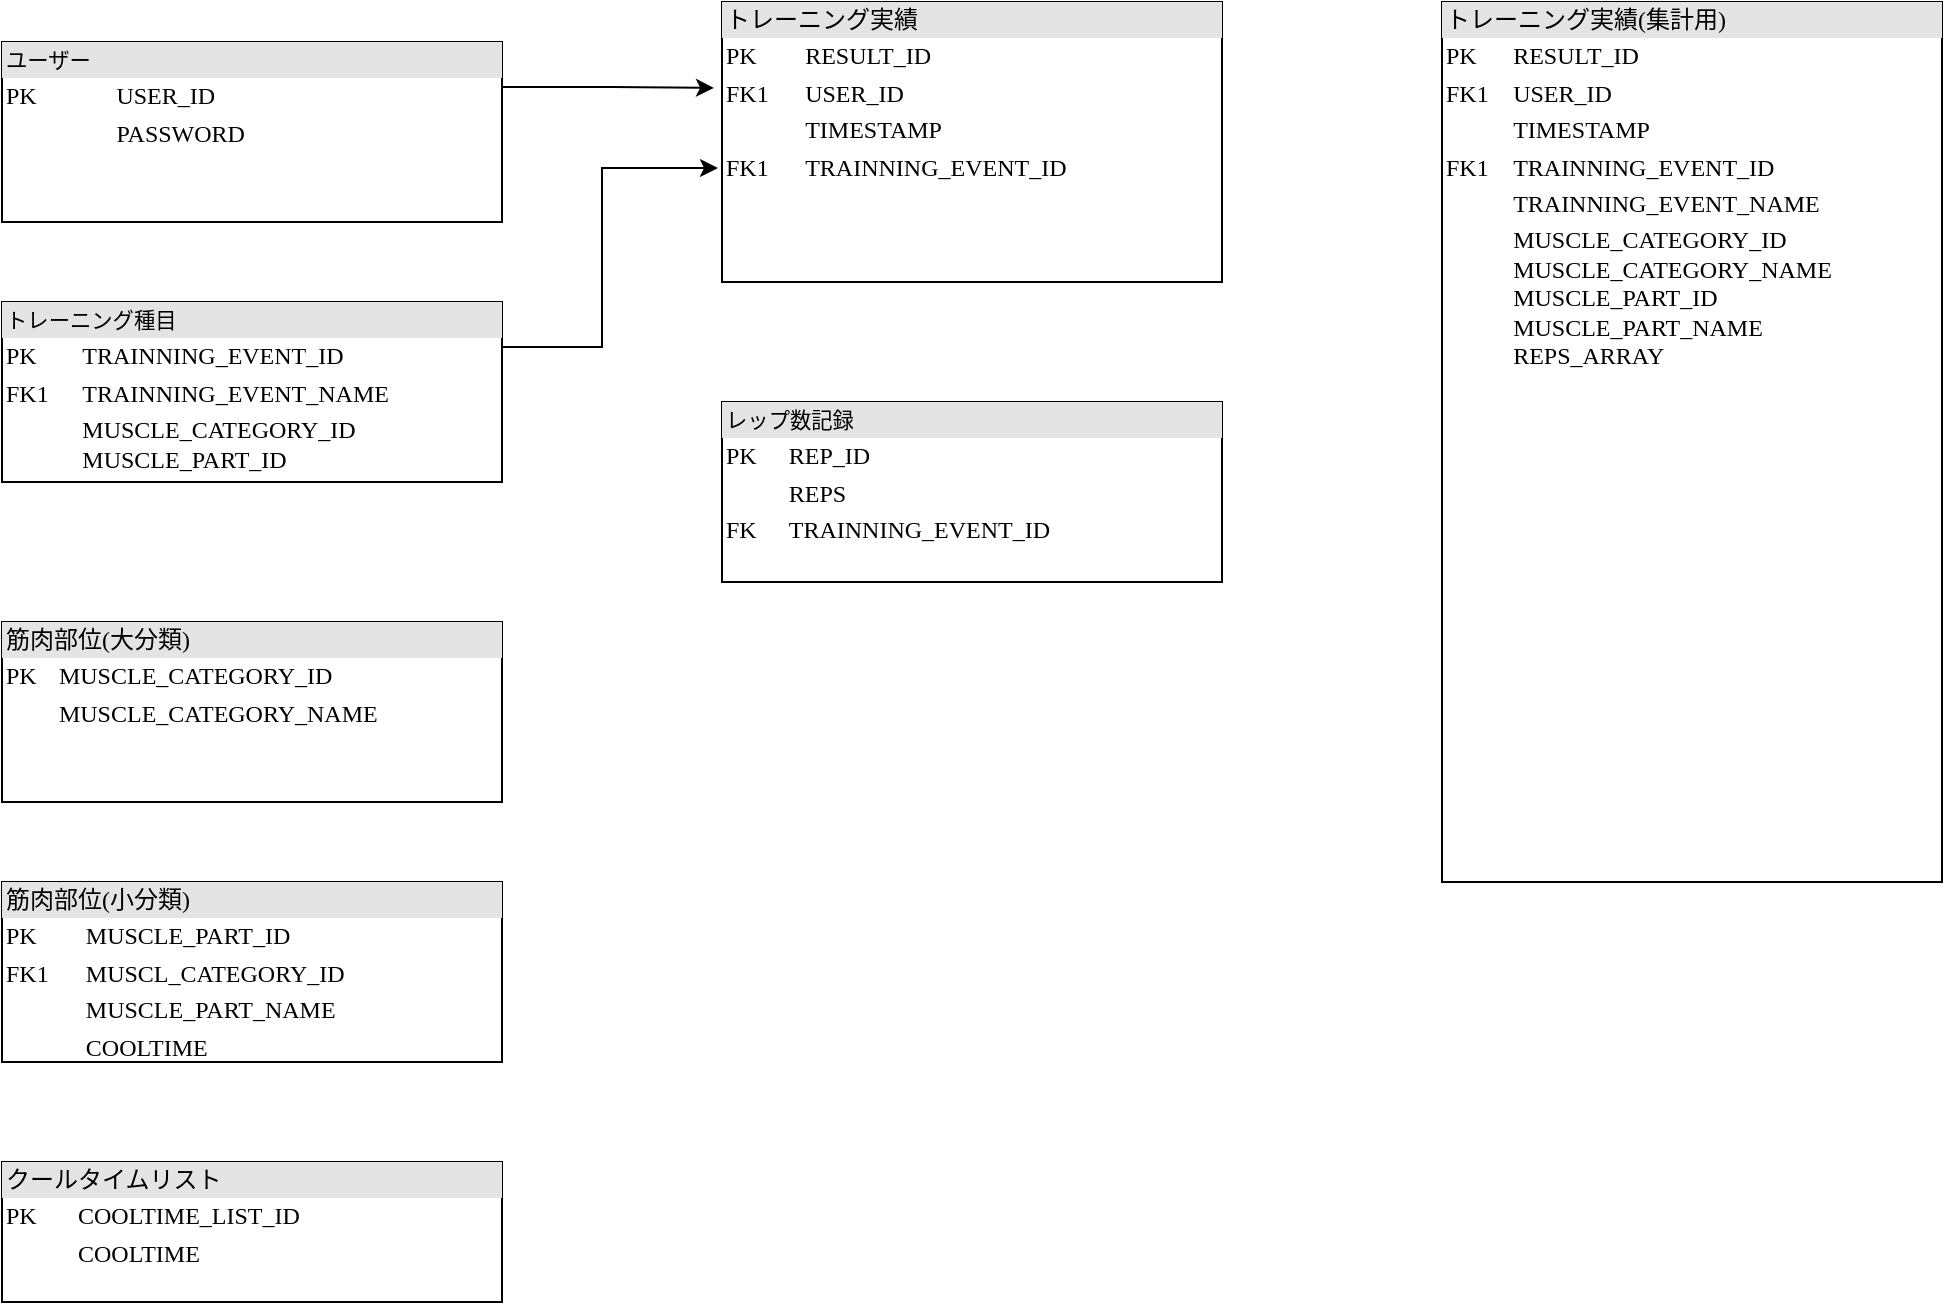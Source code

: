 <mxfile version="18.0.0" type="github">
  <diagram name="Page-1" id="2ca16b54-16f6-2749-3443-fa8db7711227">
    <mxGraphModel dx="1186" dy="538" grid="1" gridSize="10" guides="1" tooltips="1" connect="1" arrows="1" fold="1" page="1" pageScale="1" pageWidth="1100" pageHeight="850" background="none" math="0" shadow="0">
      <root>
        <mxCell id="0" />
        <mxCell id="1" parent="0" />
        <mxCell id="qDLrSInJ9qfWVH07xsCG-5" style="edgeStyle=orthogonalEdgeStyle;rounded=0;orthogonalLoop=1;jettySize=auto;html=1;exitX=1;exitY=0.25;exitDx=0;exitDy=0;entryX=-0.016;entryY=0.307;entryDx=0;entryDy=0;entryPerimeter=0;" edge="1" parent="1" source="2ed32ef02a7f4228-1" target="2ed32ef02a7f4228-8">
          <mxGeometry relative="1" as="geometry" />
        </mxCell>
        <mxCell id="2ed32ef02a7f4228-1" value="&lt;div style=&quot;box-sizing: border-box; width: 100%; background: rgb(228, 228, 228); padding: 2px;&quot;&gt;&lt;span style=&quot;font-size: 8pt; font-family: Arial;&quot; data-sheets-userformat=&quot;{&amp;quot;2&amp;quot;:8705,&amp;quot;3&amp;quot;:{&amp;quot;1&amp;quot;:0},&amp;quot;12&amp;quot;:0,&amp;quot;16&amp;quot;:8}&quot; data-sheets-value=&quot;{&amp;quot;1&amp;quot;:2,&amp;quot;2&amp;quot;:&amp;quot;ユーザー&amp;quot;}&quot;&gt;ユーザー&lt;/span&gt;&lt;br&gt;&lt;/div&gt;&lt;table style=&quot;width:100%;font-size:1em;&quot; cellpadding=&quot;2&quot; cellspacing=&quot;0&quot;&gt;&lt;tbody&gt;&lt;tr&gt;&lt;td&gt;PK&lt;/td&gt;&lt;td&gt;USER_ID&lt;/td&gt;&lt;/tr&gt;&lt;tr&gt;&lt;td&gt;&lt;br&gt;&lt;/td&gt;&lt;td&gt;PASSWORD&lt;/td&gt;&lt;/tr&gt;&lt;tr&gt;&lt;td&gt;&lt;/td&gt;&lt;td&gt;&lt;br&gt;&lt;/td&gt;&lt;/tr&gt;&lt;/tbody&gt;&lt;/table&gt;" style="verticalAlign=top;align=left;overflow=fill;html=1;rounded=0;shadow=0;comic=0;labelBackgroundColor=none;strokeWidth=1;fontFamily=Verdana;fontSize=12" parent="1" vertex="1">
          <mxGeometry x="110" y="120" width="250" height="90" as="geometry" />
        </mxCell>
        <mxCell id="2ed32ef02a7f4228-3" value="&lt;div style=&quot;box-sizing: border-box ; width: 100% ; background: #e4e4e4 ; padding: 2px&quot;&gt;筋肉部位(小分類)&lt;/div&gt;&lt;table style=&quot;width: 100% ; font-size: 1em&quot; cellpadding=&quot;2&quot; cellspacing=&quot;0&quot;&gt;&lt;tbody&gt;&lt;tr&gt;&lt;td&gt;PK&lt;/td&gt;&lt;td&gt;MUSCLE_PART_ID&lt;/td&gt;&lt;/tr&gt;&lt;tr&gt;&lt;td&gt;FK1&lt;/td&gt;&lt;td&gt;MUSCL_CATEGORY_ID&lt;/td&gt;&lt;/tr&gt;&lt;tr&gt;&lt;td&gt;&lt;/td&gt;&lt;td&gt;MUSCLE_PART_NAME&lt;/td&gt;&lt;/tr&gt;&lt;tr&gt;&lt;td&gt;&lt;br&gt;&lt;/td&gt;&lt;td&gt;COOLTIME&lt;/td&gt;&lt;/tr&gt;&lt;/tbody&gt;&lt;/table&gt;" style="verticalAlign=top;align=left;overflow=fill;html=1;rounded=0;shadow=0;comic=0;labelBackgroundColor=none;strokeWidth=1;fontFamily=Verdana;fontSize=12" parent="1" vertex="1">
          <mxGeometry x="110" y="540" width="250" height="90" as="geometry" />
        </mxCell>
        <mxCell id="2ed32ef02a7f4228-4" value="&lt;div style=&quot;box-sizing: border-box ; width: 100% ; background: #e4e4e4 ; padding: 2px&quot;&gt;筋肉部位(大分類)&lt;/div&gt;&lt;table style=&quot;width: 100% ; font-size: 1em&quot; cellpadding=&quot;2&quot; cellspacing=&quot;0&quot;&gt;&lt;tbody&gt;&lt;tr&gt;&lt;td&gt;PK&lt;/td&gt;&lt;td&gt;MUSCLE_CATEGORY_ID&lt;/td&gt;&lt;/tr&gt;&lt;tr&gt;&lt;td&gt;&lt;br&gt;&lt;/td&gt;&lt;td&gt;MUSCLE_CATEGORY_NAME&lt;/td&gt;&lt;/tr&gt;&lt;tr&gt;&lt;td&gt;&lt;/td&gt;&lt;td&gt;&lt;br&gt;&lt;/td&gt;&lt;/tr&gt;&lt;tr&gt;&lt;td&gt;&lt;br&gt;&lt;/td&gt;&lt;td&gt;&lt;br&gt;&lt;/td&gt;&lt;/tr&gt;&lt;/tbody&gt;&lt;/table&gt;" style="verticalAlign=top;align=left;overflow=fill;html=1;rounded=0;shadow=0;comic=0;labelBackgroundColor=none;strokeWidth=1;fontFamily=Verdana;fontSize=12" parent="1" vertex="1">
          <mxGeometry x="110" y="410" width="250" height="90" as="geometry" />
        </mxCell>
        <mxCell id="qDLrSInJ9qfWVH07xsCG-4" style="edgeStyle=orthogonalEdgeStyle;rounded=0;orthogonalLoop=1;jettySize=auto;html=1;exitX=1;exitY=0.25;exitDx=0;exitDy=0;entryX=-0.008;entryY=0.593;entryDx=0;entryDy=0;entryPerimeter=0;" edge="1" parent="1" source="2ed32ef02a7f4228-5" target="2ed32ef02a7f4228-8">
          <mxGeometry relative="1" as="geometry">
            <mxPoint x="410" y="90" as="targetPoint" />
            <Array as="points">
              <mxPoint x="410" y="273" />
              <mxPoint x="410" y="183" />
            </Array>
          </mxGeometry>
        </mxCell>
        <mxCell id="2ed32ef02a7f4228-5" value="&lt;div style=&quot;box-sizing:border-box;width:100%;background:#e4e4e4;padding:2px;&quot;&gt;&lt;span style=&quot;font-size: 8pt; font-family: Arial;&quot; data-sheets-userformat=&quot;{&amp;quot;2&amp;quot;:8705,&amp;quot;3&amp;quot;:{&amp;quot;1&amp;quot;:0},&amp;quot;12&amp;quot;:0,&amp;quot;16&amp;quot;:8}&quot; data-sheets-value=&quot;{&amp;quot;1&amp;quot;:2,&amp;quot;2&amp;quot;:&amp;quot;トレーニング実績&amp;quot;}&quot;&gt;トレーニング種目&lt;/span&gt;&lt;br&gt;&lt;/div&gt;&lt;table style=&quot;width:100%;font-size:1em;&quot; cellpadding=&quot;2&quot; cellspacing=&quot;0&quot;&gt;&lt;tbody&gt;&lt;tr&gt;&lt;td&gt;PK&lt;/td&gt;&lt;td&gt;TRAINNING_EVENT_ID&lt;br&gt;&lt;/td&gt;&lt;/tr&gt;&lt;tr&gt;&lt;td&gt;FK1&lt;span style=&quot;white-space: pre;&quot;&gt;	&lt;/span&gt;&lt;/td&gt;&lt;td&gt;TRAINNING_EVENT_NAME&lt;/td&gt;&lt;/tr&gt;&lt;tr&gt;&lt;td&gt;&lt;br&gt;&lt;/td&gt;&lt;td&gt;MUSCLE_CATEGORY_ID&lt;br&gt;MUSCLE_PART_ID&lt;/td&gt;&lt;/tr&gt;&lt;/tbody&gt;&lt;/table&gt;" style="verticalAlign=top;align=left;overflow=fill;html=1;rounded=0;shadow=0;comic=0;labelBackgroundColor=none;strokeWidth=1;fontFamily=Verdana;fontSize=12" parent="1" vertex="1">
          <mxGeometry x="110" y="250" width="250" height="90" as="geometry" />
        </mxCell>
        <mxCell id="2ed32ef02a7f4228-8" value="&lt;div style=&quot;box-sizing: border-box ; width: 100% ; background: #e4e4e4 ; padding: 2px&quot;&gt;トレーニング実績&lt;/div&gt;&lt;table style=&quot;width: 100% ; font-size: 1em&quot; cellpadding=&quot;2&quot; cellspacing=&quot;0&quot;&gt;&lt;tbody&gt;&lt;tr&gt;&lt;td&gt;PK&lt;/td&gt;&lt;td&gt;RESULT_ID&lt;/td&gt;&lt;/tr&gt;&lt;tr&gt;&lt;td&gt;FK1&lt;/td&gt;&lt;td&gt;USER_ID&lt;/td&gt;&lt;/tr&gt;&lt;tr&gt;&lt;td&gt;&lt;/td&gt;&lt;td&gt;TIMESTAMP&lt;/td&gt;&lt;/tr&gt;&lt;tr&gt;&lt;td&gt;FK1&lt;br&gt;&lt;/td&gt;&lt;td&gt;TRAINNING_EVENT_ID&lt;/td&gt;&lt;/tr&gt;&lt;tr&gt;&lt;td&gt;&lt;br&gt;&lt;/td&gt;&lt;td&gt;&lt;br&gt;&lt;/td&gt;&lt;/tr&gt;&lt;tr&gt;&lt;td&gt;&lt;/td&gt;&lt;td&gt;&lt;br&gt;&lt;/td&gt;&lt;/tr&gt;&lt;/tbody&gt;&lt;/table&gt;" style="verticalAlign=top;align=left;overflow=fill;html=1;rounded=0;shadow=0;comic=0;labelBackgroundColor=none;strokeWidth=1;fontFamily=Verdana;fontSize=12" parent="1" vertex="1">
          <mxGeometry x="470" y="100" width="250" height="140" as="geometry" />
        </mxCell>
        <mxCell id="2ed32ef02a7f4228-12" value="&lt;div style=&quot;box-sizing: border-box ; width: 100% ; background: #e4e4e4 ; padding: 2px&quot;&gt;クールタイムリスト&lt;/div&gt;&lt;table style=&quot;width: 100% ; font-size: 1em&quot; cellpadding=&quot;2&quot; cellspacing=&quot;0&quot;&gt;&lt;tbody&gt;&lt;tr&gt;&lt;td&gt;PK&lt;/td&gt;&lt;td&gt;COOLTIME_LIST_ID&lt;/td&gt;&lt;/tr&gt;&lt;tr&gt;&lt;td&gt;&lt;br&gt;&lt;/td&gt;&lt;td&gt;COOLTIME&lt;/td&gt;&lt;/tr&gt;&lt;tr&gt;&lt;td&gt;&lt;/td&gt;&lt;td&gt;&lt;br&gt;&lt;/td&gt;&lt;/tr&gt;&lt;tr&gt;&lt;td&gt;&lt;br&gt;&lt;/td&gt;&lt;td&gt;&lt;br&gt;&lt;/td&gt;&lt;/tr&gt;&lt;tr&gt;&lt;td&gt;&lt;br&gt;&lt;/td&gt;&lt;td&gt;&lt;br&gt;&lt;/td&gt;&lt;/tr&gt;&lt;tr&gt;&lt;td&gt;&lt;br&gt;&lt;/td&gt;&lt;td&gt;&lt;br&gt;&lt;/td&gt;&lt;/tr&gt;&lt;/tbody&gt;&lt;/table&gt;" style="verticalAlign=top;align=left;overflow=fill;html=1;rounded=0;shadow=0;comic=0;labelBackgroundColor=none;strokeWidth=1;fontFamily=Verdana;fontSize=12" parent="1" vertex="1">
          <mxGeometry x="110" y="680" width="250" height="70" as="geometry" />
        </mxCell>
        <mxCell id="qDLrSInJ9qfWVH07xsCG-6" value="&lt;div style=&quot;box-sizing: border-box ; width: 100% ; background: #e4e4e4 ; padding: 2px&quot;&gt;トレーニング実績(集計用)&lt;/div&gt;&lt;table style=&quot;width: 100% ; font-size: 1em&quot; cellpadding=&quot;2&quot; cellspacing=&quot;0&quot;&gt;&lt;tbody&gt;&lt;tr&gt;&lt;td&gt;PK&lt;/td&gt;&lt;td&gt;RESULT_ID&lt;/td&gt;&lt;/tr&gt;&lt;tr&gt;&lt;td&gt;FK1&lt;/td&gt;&lt;td&gt;USER_ID&lt;/td&gt;&lt;/tr&gt;&lt;tr&gt;&lt;td&gt;&lt;/td&gt;&lt;td&gt;TIMESTAMP&lt;/td&gt;&lt;/tr&gt;&lt;tr&gt;&lt;td&gt;FK1&lt;br&gt;&lt;/td&gt;&lt;td&gt;TRAINNING_EVENT_ID&lt;/td&gt;&lt;/tr&gt;&lt;tr&gt;&lt;td&gt;&lt;br&gt;&lt;/td&gt;&lt;td&gt;TRAINNING_EVENT_NAME&lt;br&gt;&lt;/td&gt;&lt;/tr&gt;&lt;tr&gt;&lt;td&gt;&lt;span style=&quot;white-space: pre;&quot;&gt;	&lt;/span&gt;&lt;/td&gt;&lt;td&gt;MUSCLE_CATEGORY_ID&lt;br&gt;MUSCLE_CATEGORY_NAME&lt;br&gt;MUSCLE_PART_ID&lt;br&gt;MUSCLE_PART_NAME&lt;br&gt;REPS_ARRAY&lt;/td&gt;&lt;/tr&gt;&lt;/tbody&gt;&lt;/table&gt;" style="verticalAlign=top;align=left;overflow=fill;html=1;rounded=0;shadow=0;comic=0;labelBackgroundColor=none;strokeWidth=1;fontFamily=Verdana;fontSize=12" vertex="1" parent="1">
          <mxGeometry x="830" y="100" width="250" height="440" as="geometry" />
        </mxCell>
        <mxCell id="qDLrSInJ9qfWVH07xsCG-8" value="&lt;div style=&quot;box-sizing: border-box; width: 100%; background: rgb(228, 228, 228); padding: 2px;&quot;&gt;&lt;font face=&quot;Arial&quot;&gt;&lt;span style=&quot;font-size: 10.667px;&quot;&gt;レップ数記録&lt;/span&gt;&lt;/font&gt;&lt;/div&gt;&lt;table style=&quot;width:100%;font-size:1em;&quot; cellpadding=&quot;2&quot; cellspacing=&quot;0&quot;&gt;&lt;tbody&gt;&lt;tr&gt;&lt;td&gt;PK&lt;/td&gt;&lt;td&gt;REP_ID&lt;/td&gt;&lt;/tr&gt;&lt;tr&gt;&lt;td&gt;&lt;br&gt;&lt;/td&gt;&lt;td&gt;REPS&lt;br&gt;&lt;/td&gt;&lt;/tr&gt;&lt;tr&gt;&lt;td&gt;FK&lt;/td&gt;&lt;td&gt;TRAINNING_EVENT_ID&lt;/td&gt;&lt;/tr&gt;&lt;/tbody&gt;&lt;/table&gt;" style="verticalAlign=top;align=left;overflow=fill;html=1;rounded=0;shadow=0;comic=0;labelBackgroundColor=none;strokeWidth=1;fontFamily=Verdana;fontSize=12" vertex="1" parent="1">
          <mxGeometry x="470" y="300" width="250" height="90" as="geometry" />
        </mxCell>
      </root>
    </mxGraphModel>
  </diagram>
</mxfile>

